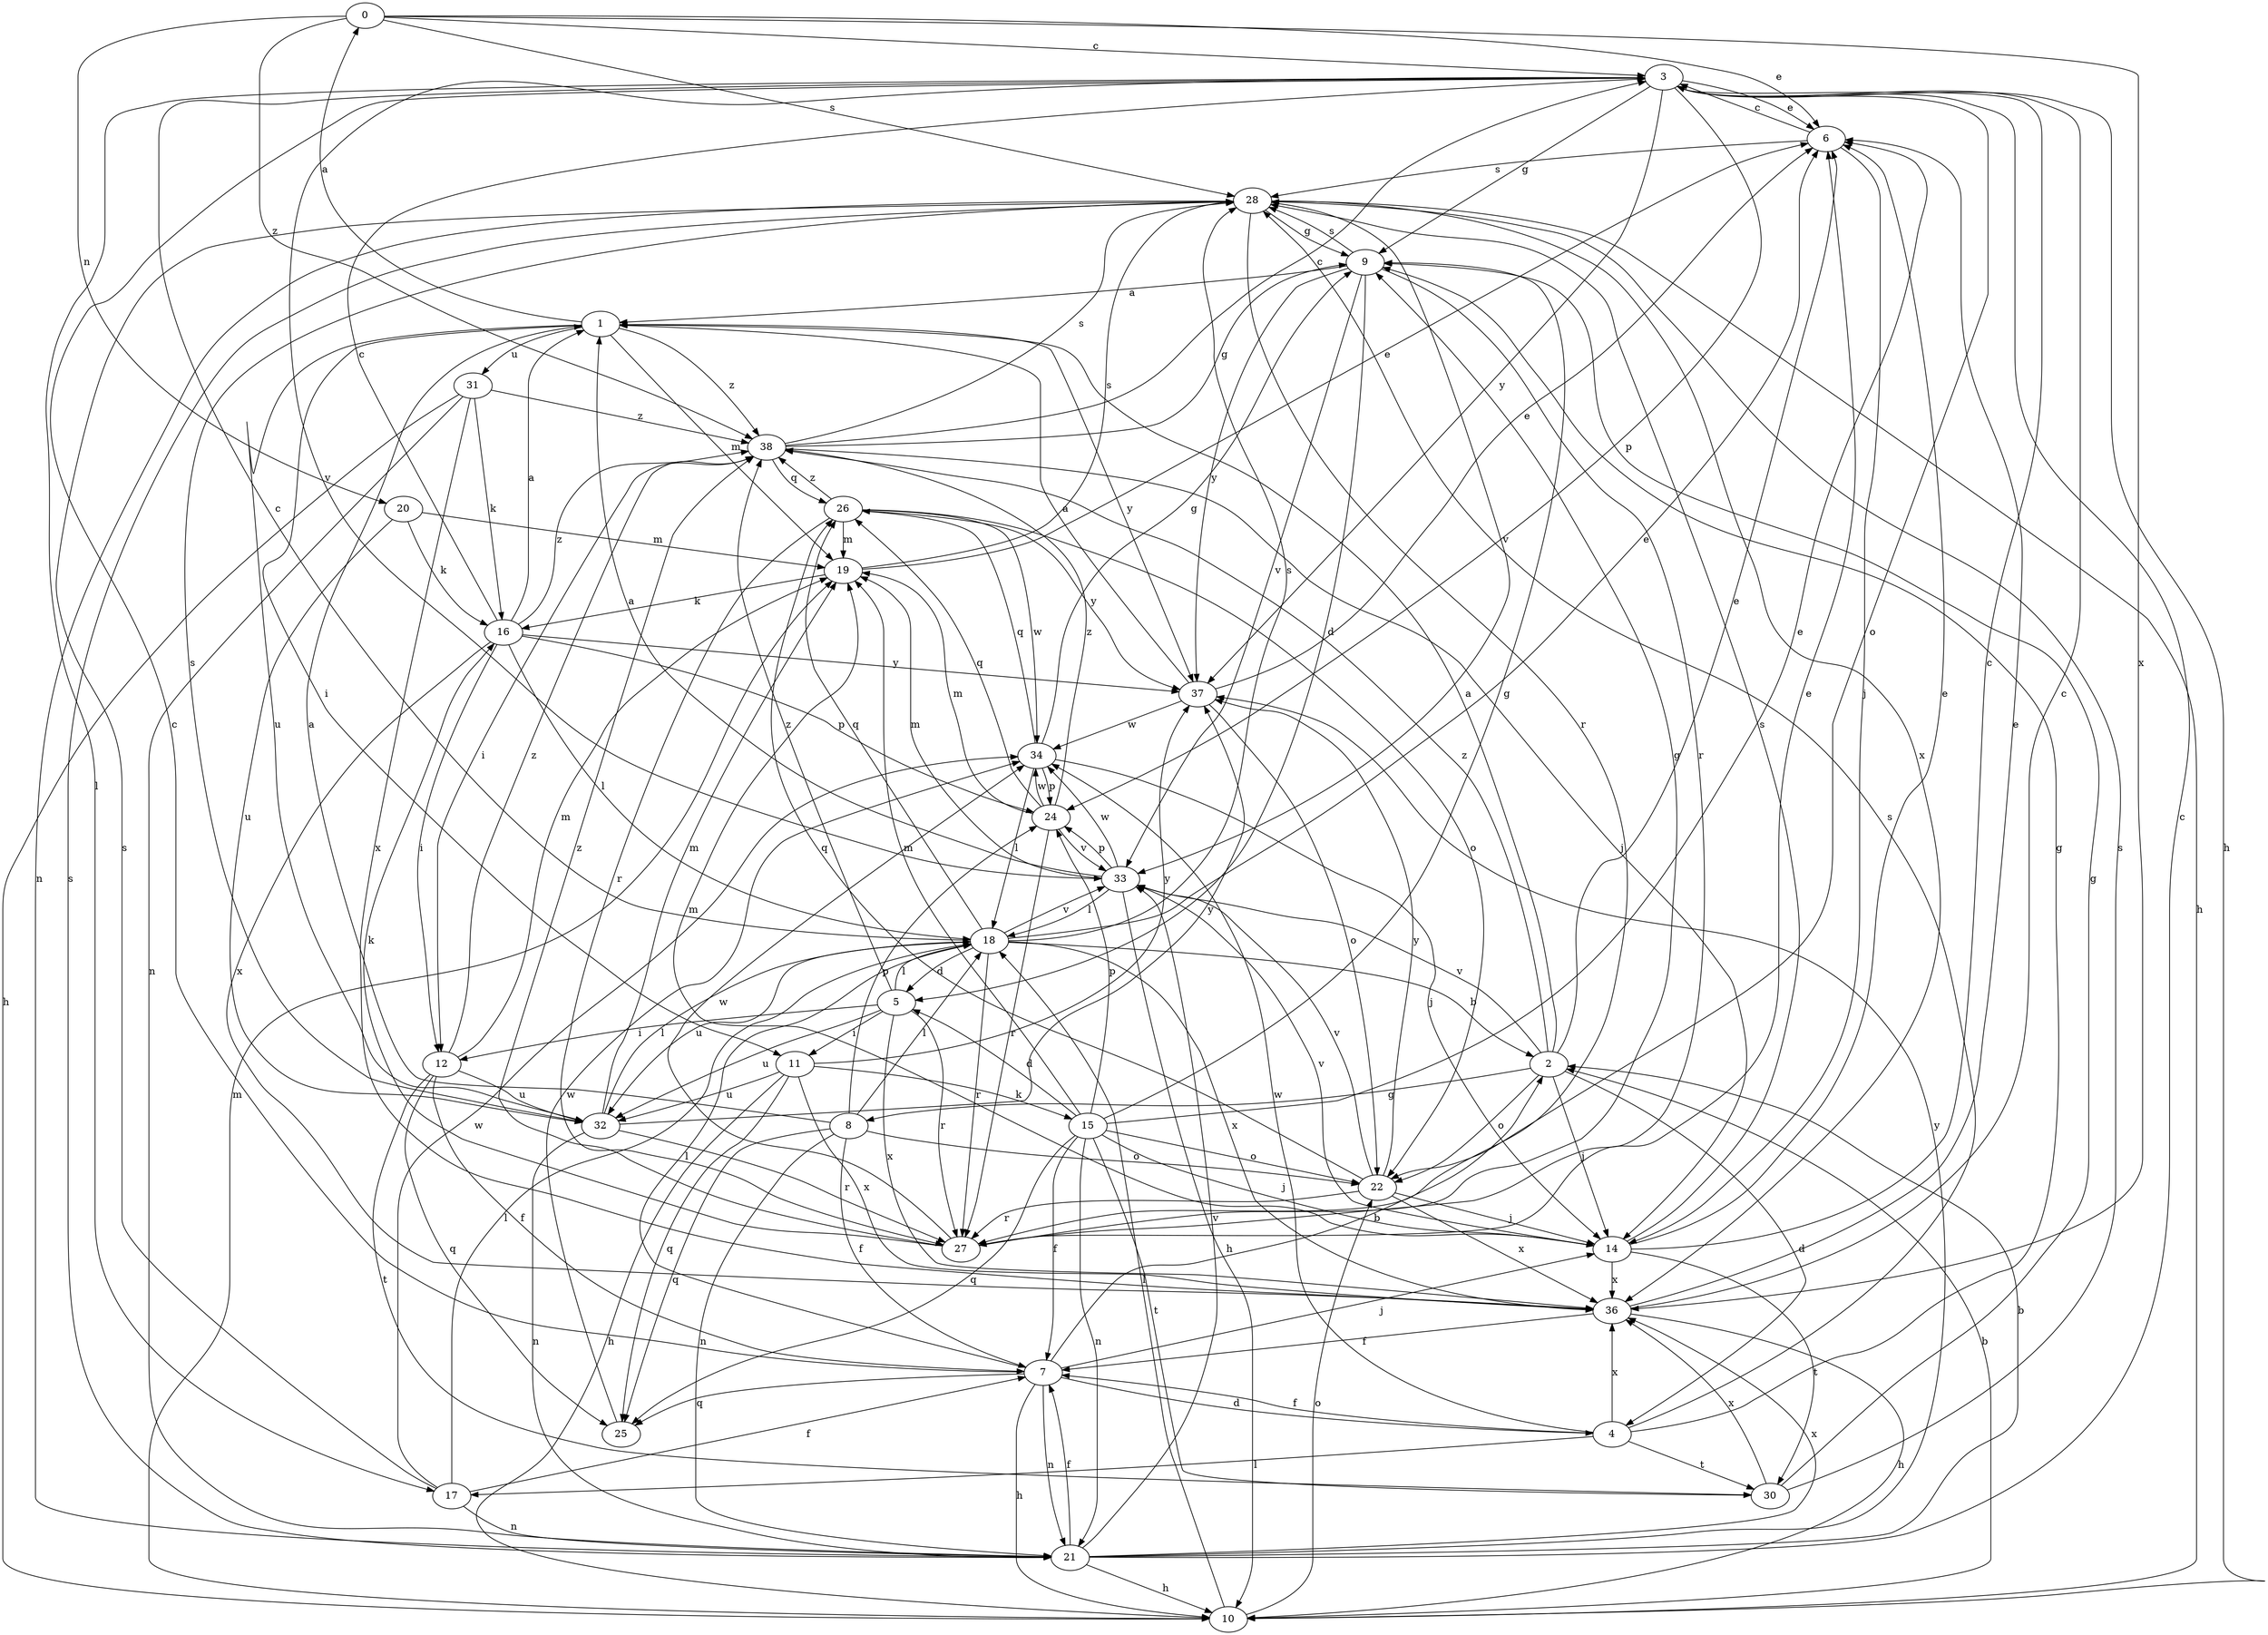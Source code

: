 strict digraph  {
0;
1;
2;
3;
4;
5;
6;
7;
8;
9;
10;
11;
12;
14;
15;
16;
17;
18;
19;
20;
21;
22;
24;
25;
26;
27;
28;
30;
31;
32;
33;
34;
36;
37;
38;
0 -> 3  [label=c];
0 -> 6  [label=e];
0 -> 20  [label=n];
0 -> 28  [label=s];
0 -> 36  [label=x];
0 -> 38  [label=z];
1 -> 0  [label=a];
1 -> 11  [label=i];
1 -> 19  [label=m];
1 -> 31  [label=u];
1 -> 32  [label=u];
1 -> 37  [label=y];
1 -> 38  [label=z];
2 -> 1  [label=a];
2 -> 4  [label=d];
2 -> 6  [label=e];
2 -> 8  [label=g];
2 -> 14  [label=j];
2 -> 22  [label=o];
2 -> 33  [label=v];
2 -> 38  [label=z];
3 -> 6  [label=e];
3 -> 9  [label=g];
3 -> 10  [label=h];
3 -> 17  [label=l];
3 -> 22  [label=o];
3 -> 24  [label=p];
3 -> 33  [label=v];
3 -> 37  [label=y];
4 -> 7  [label=f];
4 -> 9  [label=g];
4 -> 17  [label=l];
4 -> 28  [label=s];
4 -> 30  [label=t];
4 -> 34  [label=w];
4 -> 36  [label=x];
5 -> 11  [label=i];
5 -> 12  [label=i];
5 -> 18  [label=l];
5 -> 27  [label=r];
5 -> 32  [label=u];
5 -> 36  [label=x];
5 -> 38  [label=z];
6 -> 3  [label=c];
6 -> 14  [label=j];
6 -> 28  [label=s];
7 -> 2  [label=b];
7 -> 3  [label=c];
7 -> 4  [label=d];
7 -> 10  [label=h];
7 -> 14  [label=j];
7 -> 18  [label=l];
7 -> 21  [label=n];
7 -> 25  [label=q];
8 -> 1  [label=a];
8 -> 7  [label=f];
8 -> 18  [label=l];
8 -> 21  [label=n];
8 -> 22  [label=o];
8 -> 24  [label=p];
8 -> 25  [label=q];
9 -> 1  [label=a];
9 -> 5  [label=d];
9 -> 27  [label=r];
9 -> 28  [label=s];
9 -> 33  [label=v];
9 -> 37  [label=y];
10 -> 2  [label=b];
10 -> 18  [label=l];
10 -> 19  [label=m];
10 -> 22  [label=o];
11 -> 10  [label=h];
11 -> 15  [label=k];
11 -> 25  [label=q];
11 -> 32  [label=u];
11 -> 36  [label=x];
11 -> 37  [label=y];
12 -> 7  [label=f];
12 -> 19  [label=m];
12 -> 25  [label=q];
12 -> 30  [label=t];
12 -> 32  [label=u];
12 -> 38  [label=z];
14 -> 3  [label=c];
14 -> 6  [label=e];
14 -> 19  [label=m];
14 -> 28  [label=s];
14 -> 30  [label=t];
14 -> 33  [label=v];
14 -> 36  [label=x];
15 -> 5  [label=d];
15 -> 6  [label=e];
15 -> 7  [label=f];
15 -> 9  [label=g];
15 -> 14  [label=j];
15 -> 19  [label=m];
15 -> 21  [label=n];
15 -> 22  [label=o];
15 -> 24  [label=p];
15 -> 25  [label=q];
15 -> 30  [label=t];
16 -> 1  [label=a];
16 -> 3  [label=c];
16 -> 12  [label=i];
16 -> 18  [label=l];
16 -> 24  [label=p];
16 -> 36  [label=x];
16 -> 37  [label=y];
16 -> 38  [label=z];
17 -> 7  [label=f];
17 -> 18  [label=l];
17 -> 21  [label=n];
17 -> 28  [label=s];
17 -> 34  [label=w];
18 -> 2  [label=b];
18 -> 3  [label=c];
18 -> 5  [label=d];
18 -> 6  [label=e];
18 -> 26  [label=q];
18 -> 27  [label=r];
18 -> 28  [label=s];
18 -> 32  [label=u];
18 -> 33  [label=v];
18 -> 36  [label=x];
19 -> 6  [label=e];
19 -> 16  [label=k];
19 -> 28  [label=s];
20 -> 16  [label=k];
20 -> 19  [label=m];
20 -> 32  [label=u];
21 -> 2  [label=b];
21 -> 3  [label=c];
21 -> 7  [label=f];
21 -> 10  [label=h];
21 -> 28  [label=s];
21 -> 33  [label=v];
21 -> 36  [label=x];
21 -> 37  [label=y];
22 -> 14  [label=j];
22 -> 26  [label=q];
22 -> 27  [label=r];
22 -> 33  [label=v];
22 -> 36  [label=x];
22 -> 37  [label=y];
24 -> 19  [label=m];
24 -> 26  [label=q];
24 -> 27  [label=r];
24 -> 33  [label=v];
24 -> 34  [label=w];
24 -> 38  [label=z];
25 -> 34  [label=w];
26 -> 19  [label=m];
26 -> 22  [label=o];
26 -> 27  [label=r];
26 -> 34  [label=w];
26 -> 37  [label=y];
26 -> 38  [label=z];
27 -> 6  [label=e];
27 -> 9  [label=g];
27 -> 16  [label=k];
27 -> 34  [label=w];
27 -> 38  [label=z];
28 -> 9  [label=g];
28 -> 10  [label=h];
28 -> 21  [label=n];
28 -> 27  [label=r];
28 -> 33  [label=v];
28 -> 36  [label=x];
30 -> 9  [label=g];
30 -> 28  [label=s];
30 -> 36  [label=x];
31 -> 10  [label=h];
31 -> 16  [label=k];
31 -> 21  [label=n];
31 -> 36  [label=x];
31 -> 38  [label=z];
32 -> 18  [label=l];
32 -> 19  [label=m];
32 -> 21  [label=n];
32 -> 27  [label=r];
32 -> 28  [label=s];
32 -> 37  [label=y];
33 -> 1  [label=a];
33 -> 10  [label=h];
33 -> 18  [label=l];
33 -> 19  [label=m];
33 -> 24  [label=p];
33 -> 34  [label=w];
34 -> 9  [label=g];
34 -> 14  [label=j];
34 -> 18  [label=l];
34 -> 24  [label=p];
34 -> 26  [label=q];
36 -> 3  [label=c];
36 -> 6  [label=e];
36 -> 7  [label=f];
36 -> 10  [label=h];
37 -> 1  [label=a];
37 -> 6  [label=e];
37 -> 22  [label=o];
37 -> 34  [label=w];
38 -> 3  [label=c];
38 -> 9  [label=g];
38 -> 12  [label=i];
38 -> 14  [label=j];
38 -> 26  [label=q];
38 -> 28  [label=s];
}
